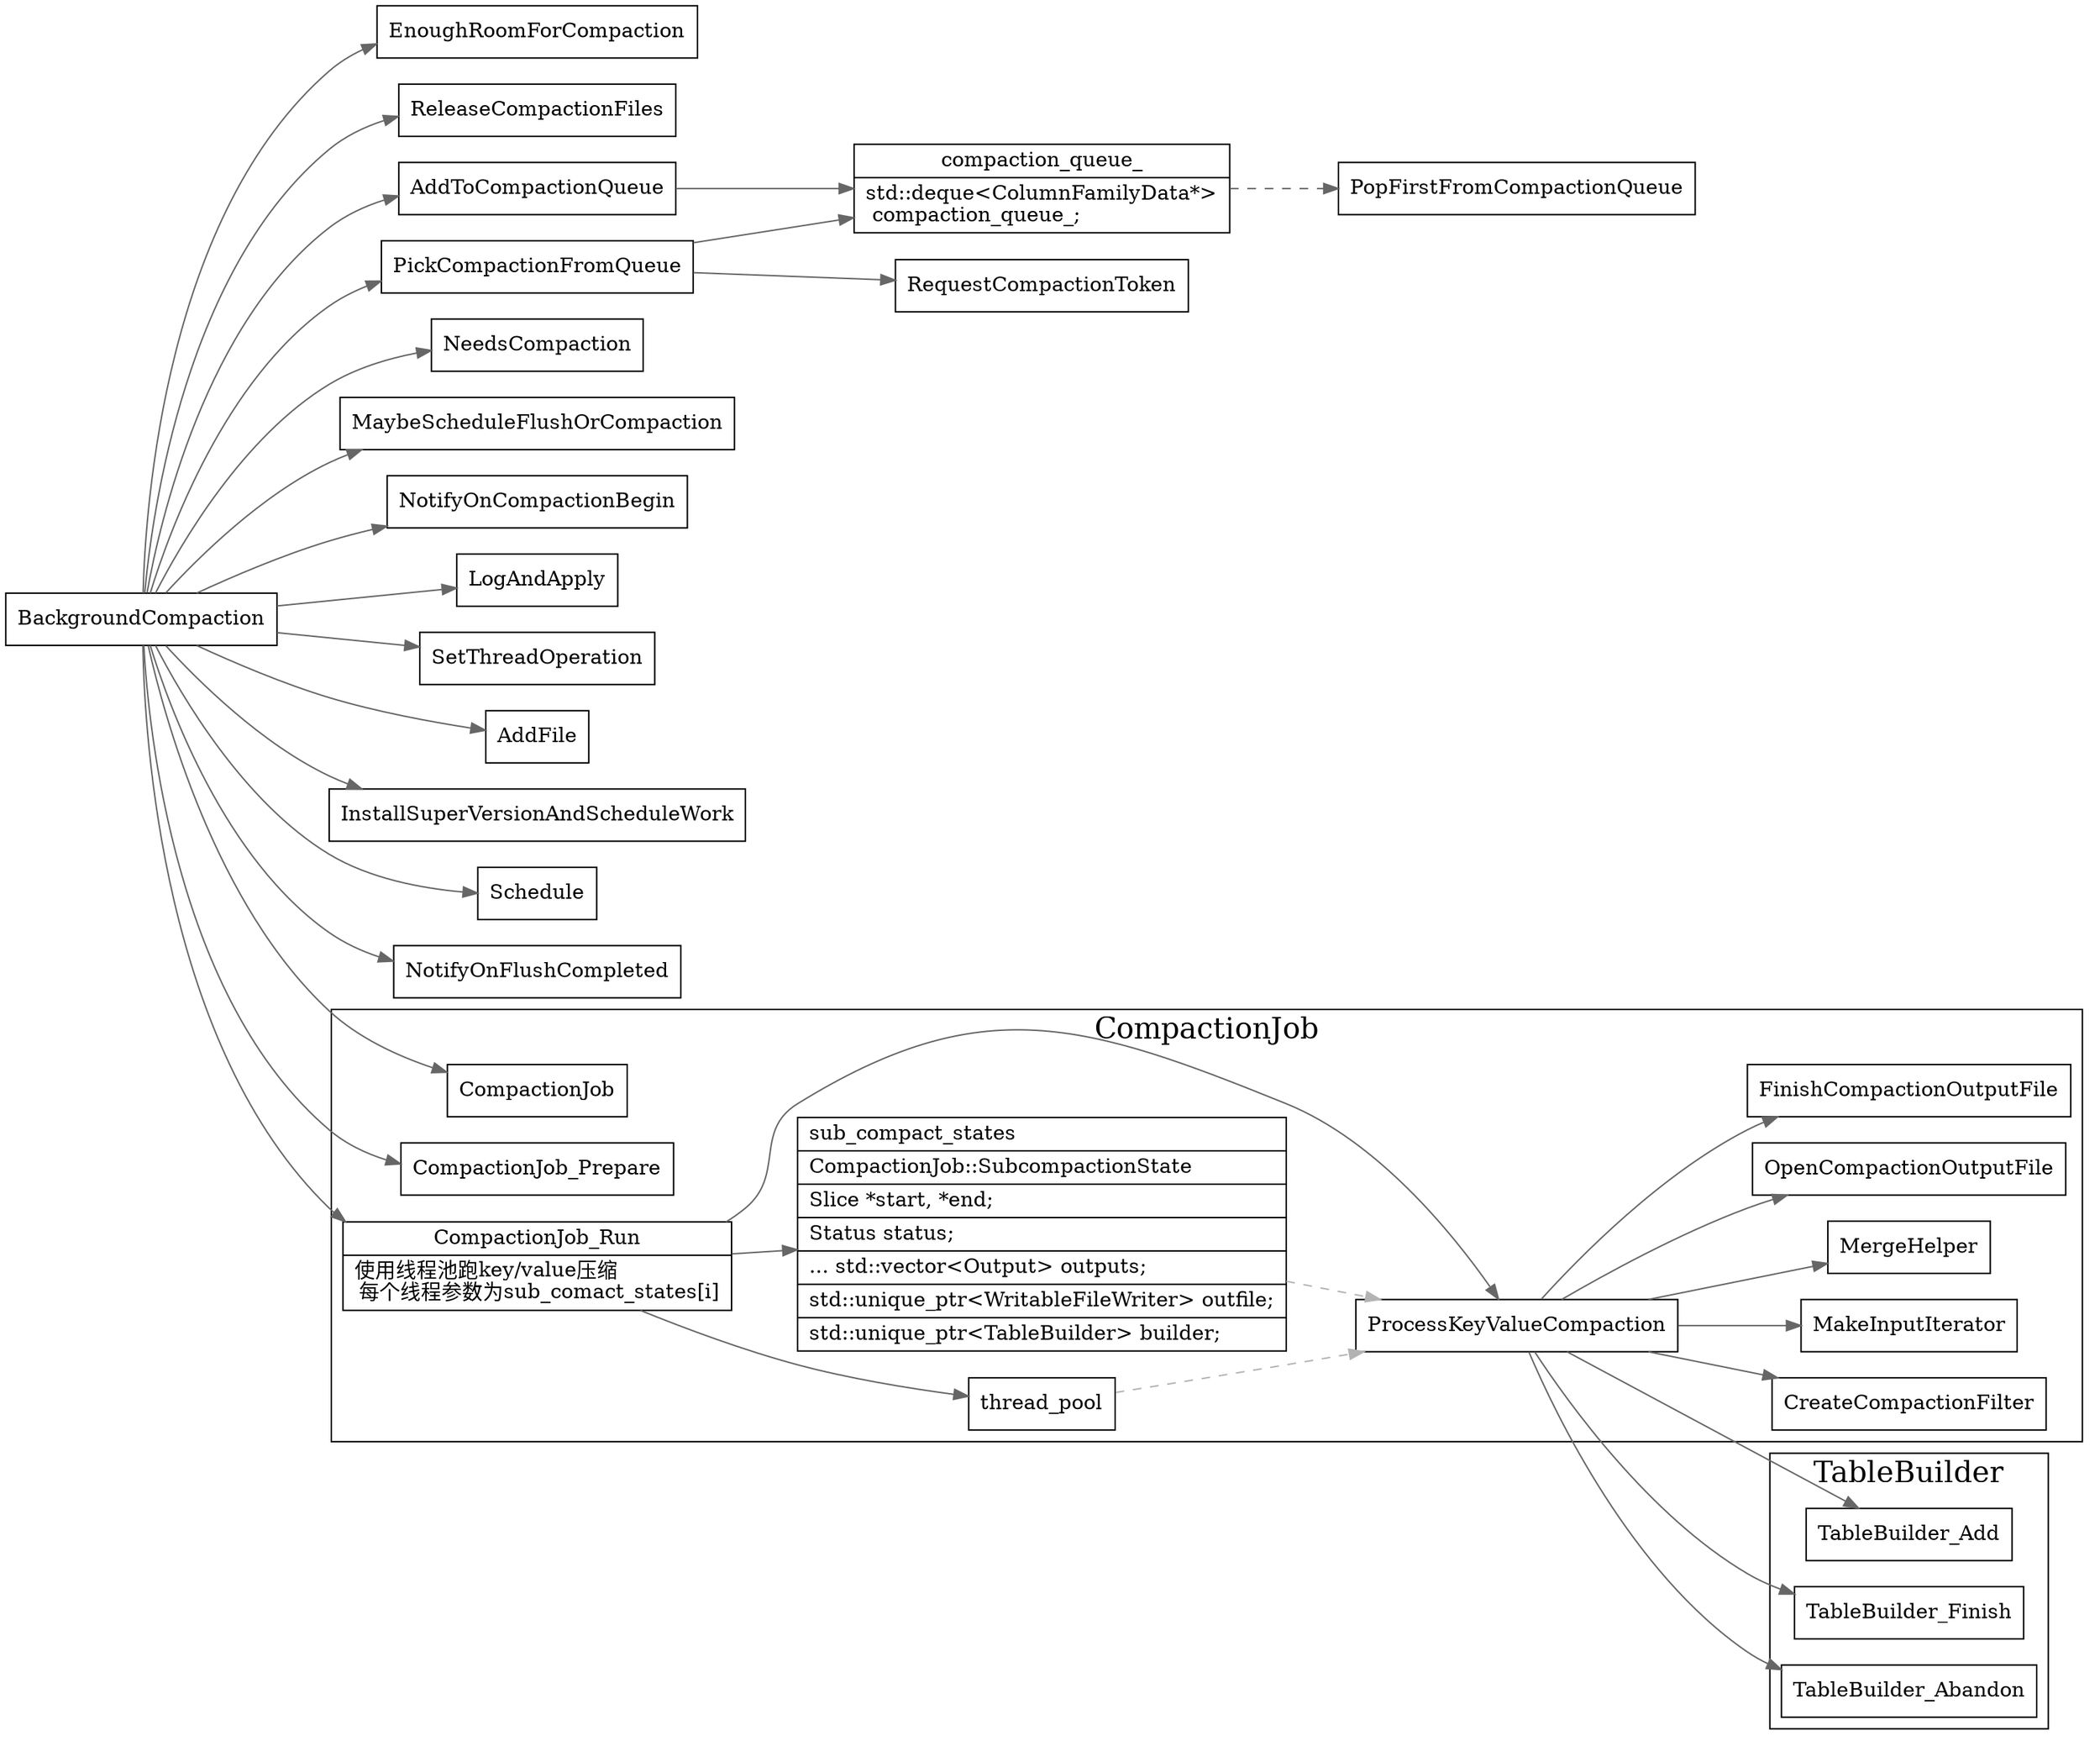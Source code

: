 digraph atomic_flush {
  node[shape=box];
  edge[color=gray40];
  newrank=true;
  rankdir=LR;
  /*
  MaybeScheduleFlushOrCompaction -> Schedule;
  Schedule -> {
    BGWorkBottomCompaction;
    BGWorkFlush;
    BGWorkCompaction;
  }[style=dashed;color=gray40];
  BGWorkCompaction -> BackgroundCallCompaction -> BackgroundCompaction;
  BGWorkBottomCompaction -> BackgroundCallCompaction;
  BGWorkFlush -> BackgroundCallFlush; 
  */

  BackgroundCompaction -> {
    EnoughRoomForCompaction;
    ReleaseCompactionFiles;
    PickCompactionFromQueue;
    AddToCompactionQueue;
    NeedsCompaction;
    MaybeScheduleFlushOrCompaction;
    NotifyOnCompactionBegin;
    LogAndApply;
    SetThreadOperation;
    AddFile;
    InstallSuperVersionAndScheduleWork;
    Schedule;
    NotifyOnFlushCompleted;
    CompactionJob;
    CompactionJob_Prepare;
    CompactionJob_Run;
  }
  PickCompactionFromQueue -> {
    compaction_queue_;
    RequestCompactionToken;
  }
  AddToCompactionQueue -> {
    compaction_queue_;
  }
  compaction_queue_[shape="record";
    label="{{
      compaction_queue_|
        std::deque\<ColumnFamilyData*\>\l 
        compaction_queue_;\l
    }}";
  ];
  compaction_queue_ -> PopFirstFromCompactionQueue[style=dashed;color=gray40];
  //BackgroundCallFlush -> BackgroundFlush -> PopFirstFromCompactionQueue;

  subgraph cluster_TableBuilder {
    graph[label="TableBuilder";fontsize=20;];
    TableBuilder_Add;
    TableBuilder_Finish;
    TableBuilder_Abandon;
  }

  subgraph cluster_CompactionJob {
    graph[label="CompactionJob";fontsize=20;];
    //compaction job
    CompactionJob_Prepare;
    CompactionJob;
    CompactionJob_Run[shape="record";
      label="{{
        CompactionJob_Run|
        使用线程池跑key/value压缩\l
        每个线程参数为sub_comact_states[i]\l
      }}";
    ];
    CompactionJob_Run -> {
      thread_pool;
      sub_compact_states;
      ProcessKeyValueCompaction;
    }
    sub_compact_states[shape="record";
      label="{{
        sub_compact_states\l|
        CompactionJob::SubcompactionState\l|
        Slice *start, *end;\l|
        Status status;\l|
        ...
        std::vector\<Output\> outputs;\l|
        std::unique_ptr\<WritableFileWriter\> outfile;\l|
        std::unique_ptr\<TableBuilder\> builder;\l
      }}";
    ];
    sub_compact_states -> ProcessKeyValueCompaction[style=dashed;color=gray70];
    thread_pool -> ProcessKeyValueCompaction[style=dashed;color=gray70];

    ProcessKeyValueCompaction -> {
      CreateCompactionFilter;
      MakeInputIterator;
      MergeHelper;
      OpenCompactionOutputFile;
      FinishCompactionOutputFile;
      TableBuilder_Add;
      TableBuilder_Finish;
      TableBuilder_Abandon;
    }
  }
}
